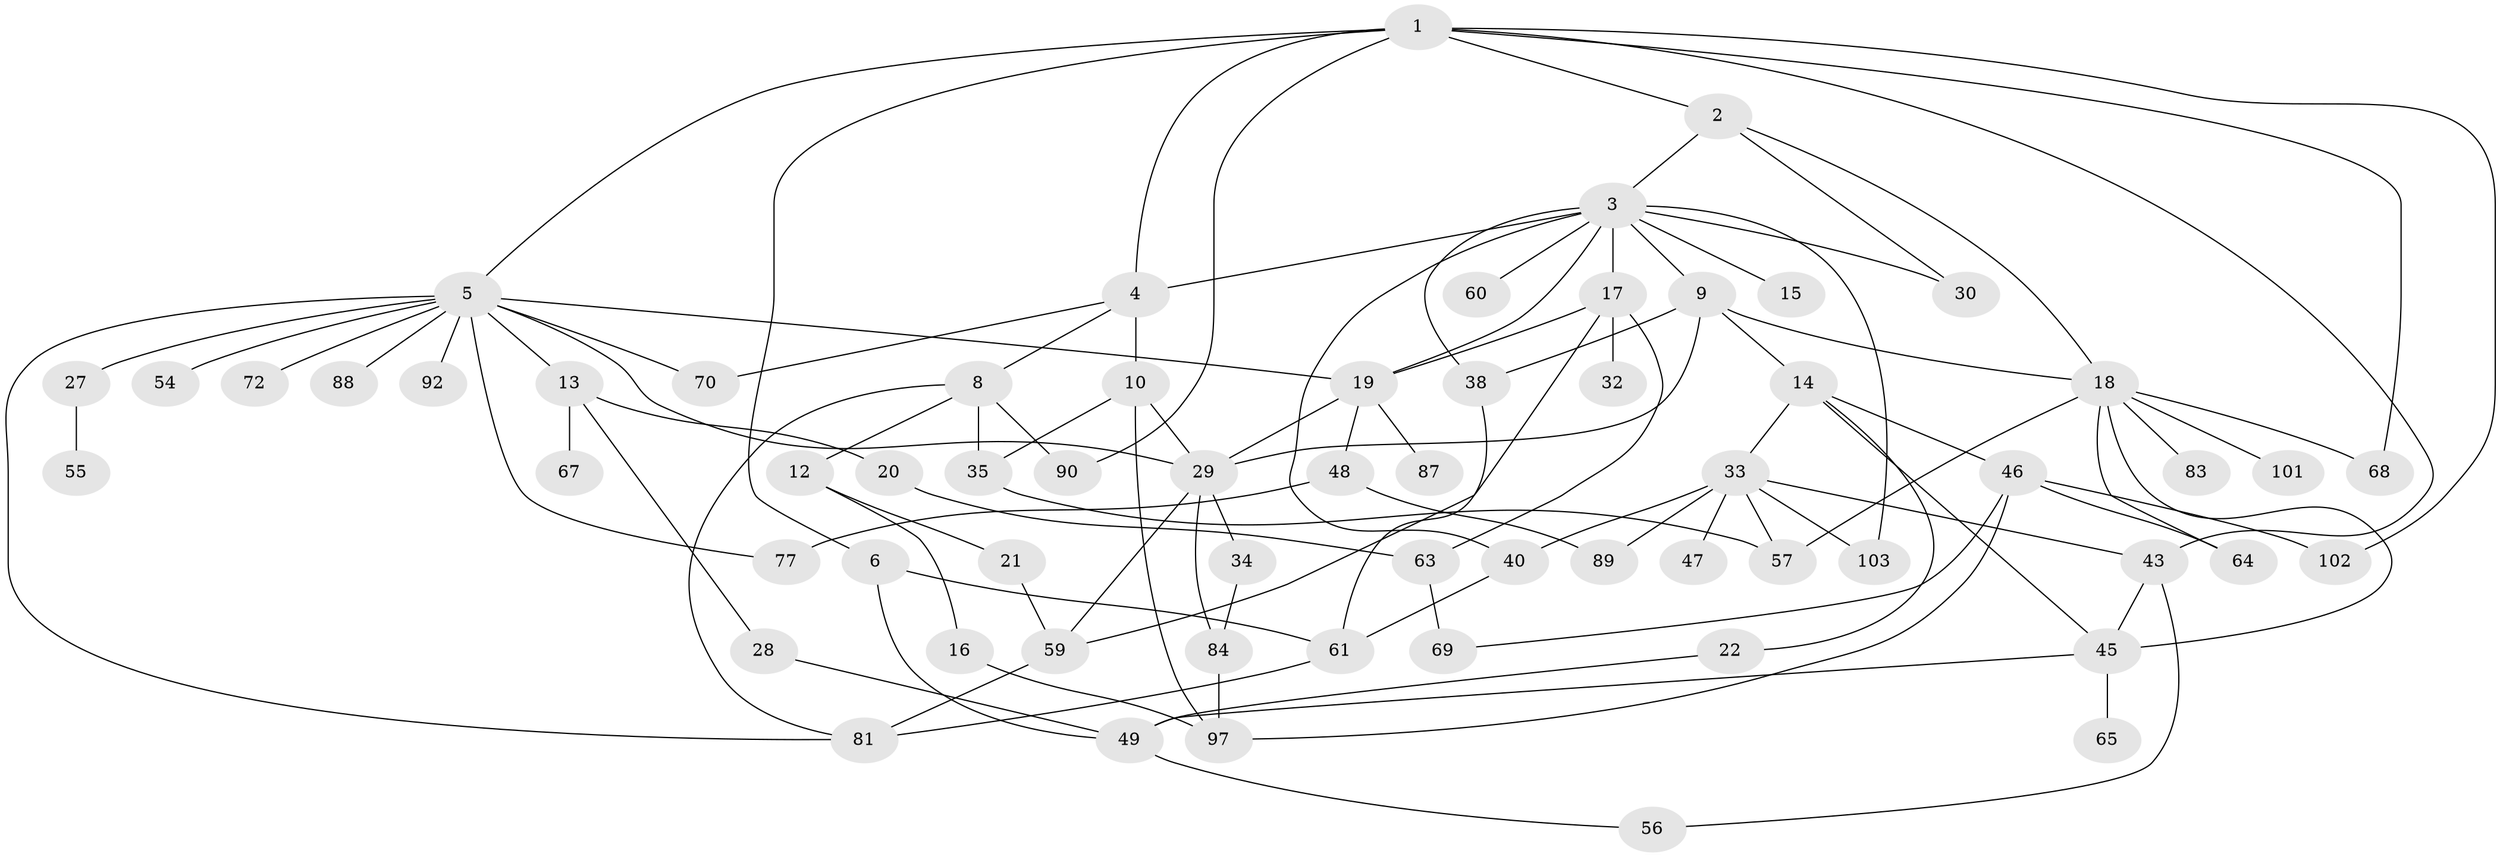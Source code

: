 // Generated by graph-tools (version 1.1) at 2025/51/02/27/25 19:51:38]
// undirected, 64 vertices, 104 edges
graph export_dot {
graph [start="1"]
  node [color=gray90,style=filled];
  1 [super="+93"];
  2 [super="+53"];
  3 [super="+11"];
  4 [super="+7"];
  5 [super="+76"];
  6 [super="+31"];
  8 [super="+52"];
  9 [super="+94"];
  10 [super="+36"];
  12 [super="+51"];
  13 [super="+23"];
  14 [super="+26"];
  15 [super="+42"];
  16 [super="+24"];
  17 [super="+58"];
  18 [super="+44"];
  19 [super="+25"];
  20;
  21 [super="+79"];
  22 [super="+74"];
  27;
  28 [super="+41"];
  29 [super="+66"];
  30;
  32 [super="+37"];
  33 [super="+39"];
  34 [super="+96"];
  35 [super="+50"];
  38 [super="+80"];
  40;
  43 [super="+100"];
  45 [super="+73"];
  46 [super="+78"];
  47;
  48;
  49 [super="+98"];
  54 [super="+104"];
  55 [super="+71"];
  56;
  57 [super="+95"];
  59 [super="+62"];
  60;
  61 [super="+86"];
  63 [super="+75"];
  64;
  65;
  67 [super="+85"];
  68;
  69;
  70;
  72;
  77;
  81 [super="+82"];
  83;
  84 [super="+91"];
  87;
  88;
  89;
  90;
  92;
  97 [super="+99"];
  101;
  102;
  103;
  1 -- 2;
  1 -- 4;
  1 -- 5;
  1 -- 6;
  1 -- 68;
  1 -- 90;
  1 -- 43;
  1 -- 102;
  2 -- 3;
  2 -- 18;
  2 -- 30;
  3 -- 9;
  3 -- 15;
  3 -- 17;
  3 -- 19;
  3 -- 30;
  3 -- 103;
  3 -- 4;
  3 -- 38;
  3 -- 40;
  3 -- 60;
  4 -- 8;
  4 -- 10;
  4 -- 70;
  5 -- 13;
  5 -- 27;
  5 -- 54;
  5 -- 70;
  5 -- 72;
  5 -- 81;
  5 -- 88;
  5 -- 19;
  5 -- 77;
  5 -- 92;
  5 -- 29;
  6 -- 49;
  6 -- 61;
  8 -- 12;
  8 -- 35;
  8 -- 81;
  8 -- 90;
  9 -- 14;
  9 -- 18;
  9 -- 29;
  9 -- 38;
  10 -- 29;
  10 -- 35;
  10 -- 97;
  12 -- 16;
  12 -- 21;
  13 -- 20;
  13 -- 28;
  13 -- 67;
  14 -- 22;
  14 -- 33;
  14 -- 46;
  14 -- 45;
  16 -- 97;
  17 -- 32;
  17 -- 59;
  17 -- 19;
  17 -- 63;
  18 -- 68;
  18 -- 83;
  18 -- 101;
  18 -- 64;
  18 -- 57;
  18 -- 45;
  19 -- 48;
  19 -- 87;
  19 -- 29;
  20 -- 63;
  21 -- 59;
  22 -- 49;
  27 -- 55;
  28 -- 49;
  29 -- 34;
  29 -- 84;
  29 -- 59;
  33 -- 40;
  33 -- 47;
  33 -- 89;
  33 -- 43;
  33 -- 103;
  33 -- 57;
  34 -- 84;
  35 -- 57;
  38 -- 61;
  40 -- 61;
  43 -- 56;
  43 -- 45;
  45 -- 65;
  45 -- 49;
  46 -- 64;
  46 -- 69;
  46 -- 102;
  46 -- 97;
  48 -- 77;
  48 -- 89;
  49 -- 56;
  59 -- 81;
  61 -- 81;
  63 -- 69;
  84 -- 97;
}
